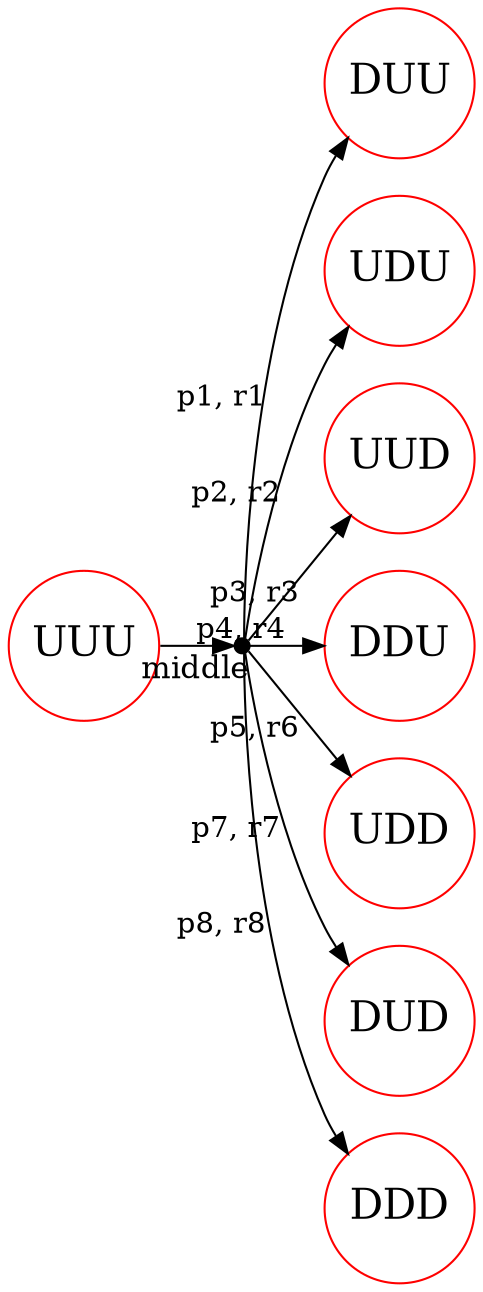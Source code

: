 digraph G1 {
	rankdir=LR;
	node [shape = ellipse, color = "red", height=1, width=1, fontsize="20pt"]; 
    UUU;
    DUU;
    UDU;
    UUD;
    DDU;
    UDD;
    DUD;
    DDD:
    Terminal;

    node [shape = point, style = filled, color = black, label = "", height = 0.1, fontsize="15pt"];
    m[xlabel = "middle"];
    
    UUU -> m;
    m -> DUU[xlabel = "p1, r1"];
    m -> UDU[xlabel = "p2, r2"];
    m -> UUD[xlabel = "p3, r3"];
    m -> DDU[xlabel = "p4, r4"];
    m -> UDD[xlabel = "p5, r6"];
    m -> DUD[xlabel = "p7, r7"];
    m -> DDD[xlabel = "p8, r8"];
}
digraph G2 {
	rankdir=LR;
	node [shape = ellipse, color = "red", height=1, width=1, fontsize="20pt"]; 
    UUU;
    DUU;
    UDU;
    UUD;
    DDU;
    UDD;
    DUD;
    DDD:
    Terminal;

    node [shape = point, style = filled, color = black, label = "", height = 0.1, fontsize="15pt"];
    l[xlabel = "left"];

    UUU -> l;
    l -> DUU[xlabel = "p1, r1"];
    l -> UDU[xlabel = "p2, r2"];
    l -> UUD[xlabel = "p3, r3"];
    l -> DDU[xlabel = "p4, r4"];
    l -> UDD[xlabel = "p5, r6"];
    l -> DUD[xlabel = "p7, r7"];
    l -> DDD[xlabel = "p8, r8"];
}

digraph G3 {
	rankdir=LR;
	node [shape = ellipse, color = "red", height=1, width=1, fontsize="20pt"]; 
    UUU;
    DUU;
    UDU;
    UUD;
    DDU;
    UDD;
    DUD;
    DDD:
    Terminal;

    node [shape = point, style = filled, color = black, label = "", height = 0.1, fontsize="15pt"];
    r[xlabel = "right"];

    UUU -> r;
    r -> DUU[xlabel = "p1, r1"];
    r -> UDU[xlabel = "p2, r2"];
    r -> UUD[xlabel = "p3, r3"];
    r -> DDU[xlabel = "p4, r4"];
    r -> UDD[xlabel = "p5, r6"];
    r -> DUD[xlabel = "p7, r7"];
    r -> DDD[xlabel = "p8, r8"];
}
